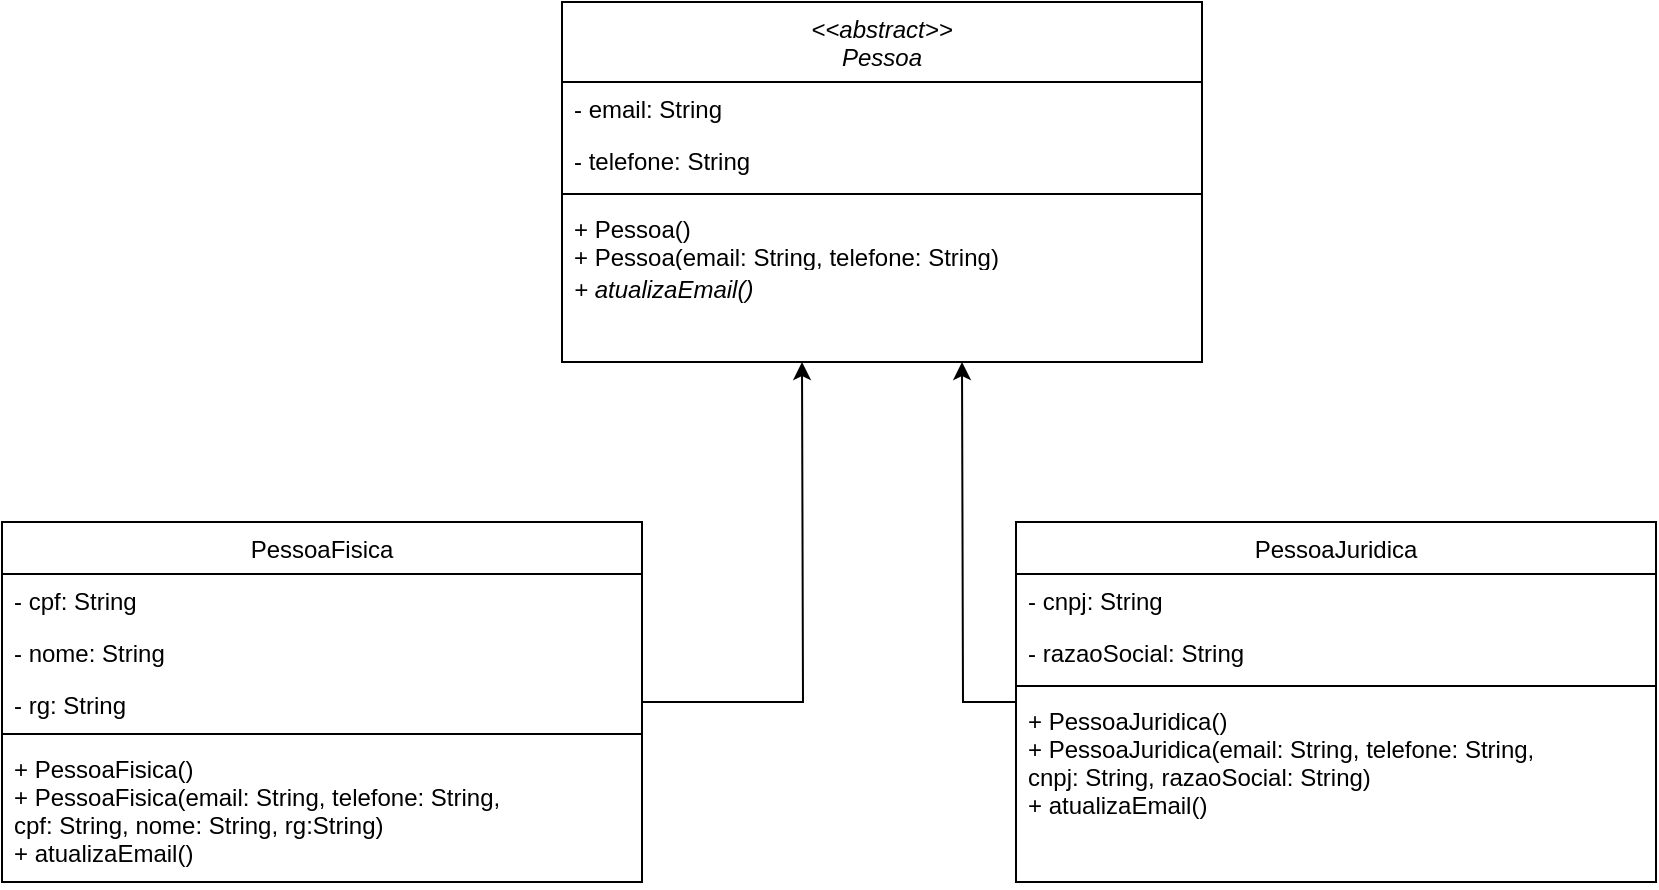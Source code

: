 <mxfile version="20.2.7" type="device"><diagram id="C5RBs43oDa-KdzZeNtuy" name="Page-1"><mxGraphModel dx="1102" dy="582" grid="1" gridSize="10" guides="1" tooltips="1" connect="1" arrows="1" fold="1" page="1" pageScale="1" pageWidth="827" pageHeight="1169" math="0" shadow="0"><root><mxCell id="WIyWlLk6GJQsqaUBKTNV-0"/><mxCell id="WIyWlLk6GJQsqaUBKTNV-1" parent="WIyWlLk6GJQsqaUBKTNV-0"/><mxCell id="ZYLzgrWmPHL8kuxtV3u8-0" value="&lt;&lt;abstract&gt;&gt;&#10;Pessoa&#10;" style="swimlane;fontStyle=2;align=center;verticalAlign=top;childLayout=stackLayout;horizontal=1;startSize=40;horizontalStack=0;resizeParent=1;resizeLast=0;collapsible=1;marginBottom=0;rounded=0;shadow=0;strokeWidth=1;" vertex="1" parent="WIyWlLk6GJQsqaUBKTNV-1"><mxGeometry x="280" y="20" width="320" height="180" as="geometry"><mxRectangle x="230" y="140" width="160" height="26" as="alternateBounds"/></mxGeometry></mxCell><mxCell id="ZYLzgrWmPHL8kuxtV3u8-1" value="- email: String" style="text;align=left;verticalAlign=top;spacingLeft=4;spacingRight=4;overflow=hidden;rotatable=0;points=[[0,0.5],[1,0.5]];portConstraint=eastwest;" vertex="1" parent="ZYLzgrWmPHL8kuxtV3u8-0"><mxGeometry y="40" width="320" height="26" as="geometry"/></mxCell><mxCell id="ZYLzgrWmPHL8kuxtV3u8-2" value="- telefone: String" style="text;align=left;verticalAlign=top;spacingLeft=4;spacingRight=4;overflow=hidden;rotatable=0;points=[[0,0.5],[1,0.5]];portConstraint=eastwest;rounded=0;shadow=0;html=0;" vertex="1" parent="ZYLzgrWmPHL8kuxtV3u8-0"><mxGeometry y="66" width="320" height="26" as="geometry"/></mxCell><mxCell id="ZYLzgrWmPHL8kuxtV3u8-3" value="" style="line;html=1;strokeWidth=1;align=left;verticalAlign=middle;spacingTop=-1;spacingLeft=3;spacingRight=3;rotatable=0;labelPosition=right;points=[];portConstraint=eastwest;" vertex="1" parent="ZYLzgrWmPHL8kuxtV3u8-0"><mxGeometry y="92" width="320" height="8" as="geometry"/></mxCell><mxCell id="ZYLzgrWmPHL8kuxtV3u8-4" value="+ Pessoa()&#10;+ Pessoa(email: String, telefone: String)&#10;" style="text;align=left;verticalAlign=top;spacingLeft=4;spacingRight=4;overflow=hidden;rotatable=0;points=[[0,0.5],[1,0.5]];portConstraint=eastwest;fontStyle=0" vertex="1" parent="ZYLzgrWmPHL8kuxtV3u8-0"><mxGeometry y="100" width="320" height="30" as="geometry"/></mxCell><mxCell id="ZYLzgrWmPHL8kuxtV3u8-18" value="+ atualizaEmail()" style="text;align=left;verticalAlign=top;spacingLeft=4;spacingRight=4;overflow=hidden;rotatable=0;points=[[0,0.5],[1,0.5]];portConstraint=eastwest;fontStyle=2" vertex="1" parent="ZYLzgrWmPHL8kuxtV3u8-0"><mxGeometry y="130" width="320" height="20" as="geometry"/></mxCell><mxCell id="ZYLzgrWmPHL8kuxtV3u8-5" value="" style="edgeStyle=orthogonalEdgeStyle;rounded=0;orthogonalLoop=1;jettySize=auto;html=1;" edge="1" parent="WIyWlLk6GJQsqaUBKTNV-1" source="ZYLzgrWmPHL8kuxtV3u8-6"><mxGeometry relative="1" as="geometry"><mxPoint x="400" y="200" as="targetPoint"/></mxGeometry></mxCell><mxCell id="ZYLzgrWmPHL8kuxtV3u8-6" value="PessoaFisica" style="swimlane;fontStyle=0;align=center;verticalAlign=top;childLayout=stackLayout;horizontal=1;startSize=26;horizontalStack=0;resizeParent=1;resizeLast=0;collapsible=1;marginBottom=0;rounded=0;shadow=0;strokeWidth=1;" vertex="1" parent="WIyWlLk6GJQsqaUBKTNV-1"><mxGeometry y="280" width="320" height="180" as="geometry"><mxRectangle x="230" y="140" width="160" height="26" as="alternateBounds"/></mxGeometry></mxCell><mxCell id="ZYLzgrWmPHL8kuxtV3u8-7" value="- cpf: String" style="text;align=left;verticalAlign=top;spacingLeft=4;spacingRight=4;overflow=hidden;rotatable=0;points=[[0,0.5],[1,0.5]];portConstraint=eastwest;" vertex="1" parent="ZYLzgrWmPHL8kuxtV3u8-6"><mxGeometry y="26" width="320" height="26" as="geometry"/></mxCell><mxCell id="ZYLzgrWmPHL8kuxtV3u8-8" value="- nome: String" style="text;align=left;verticalAlign=top;spacingLeft=4;spacingRight=4;overflow=hidden;rotatable=0;points=[[0,0.5],[1,0.5]];portConstraint=eastwest;rounded=0;shadow=0;html=0;" vertex="1" parent="ZYLzgrWmPHL8kuxtV3u8-6"><mxGeometry y="52" width="320" height="26" as="geometry"/></mxCell><mxCell id="ZYLzgrWmPHL8kuxtV3u8-9" value="- rg: String&#10;" style="text;align=left;verticalAlign=top;spacingLeft=4;spacingRight=4;overflow=hidden;rotatable=0;points=[[0,0.5],[1,0.5]];portConstraint=eastwest;rounded=0;shadow=0;html=0;" vertex="1" parent="ZYLzgrWmPHL8kuxtV3u8-6"><mxGeometry y="78" width="320" height="24" as="geometry"/></mxCell><mxCell id="ZYLzgrWmPHL8kuxtV3u8-10" value="" style="line;html=1;strokeWidth=1;align=left;verticalAlign=middle;spacingTop=-1;spacingLeft=3;spacingRight=3;rotatable=0;labelPosition=right;points=[];portConstraint=eastwest;" vertex="1" parent="ZYLzgrWmPHL8kuxtV3u8-6"><mxGeometry y="102" width="320" height="8" as="geometry"/></mxCell><mxCell id="ZYLzgrWmPHL8kuxtV3u8-11" value="+ PessoaFisica()&#10;+ PessoaFisica(email: String, telefone: String, &#10;cpf: String, nome: String, rg:String)&#10;+ atualizaEmail()" style="text;align=left;verticalAlign=top;spacingLeft=4;spacingRight=4;overflow=hidden;rotatable=0;points=[[0,0.5],[1,0.5]];portConstraint=eastwest;" vertex="1" parent="ZYLzgrWmPHL8kuxtV3u8-6"><mxGeometry y="110" width="320" height="70" as="geometry"/></mxCell><mxCell id="ZYLzgrWmPHL8kuxtV3u8-12" value="" style="edgeStyle=orthogonalEdgeStyle;rounded=0;orthogonalLoop=1;jettySize=auto;html=1;" edge="1" parent="WIyWlLk6GJQsqaUBKTNV-1" source="ZYLzgrWmPHL8kuxtV3u8-13"><mxGeometry relative="1" as="geometry"><mxPoint x="480" y="200" as="targetPoint"/></mxGeometry></mxCell><mxCell id="ZYLzgrWmPHL8kuxtV3u8-13" value="PessoaJuridica" style="swimlane;fontStyle=0;align=center;verticalAlign=top;childLayout=stackLayout;horizontal=1;startSize=26;horizontalStack=0;resizeParent=1;resizeLast=0;collapsible=1;marginBottom=0;rounded=0;shadow=0;strokeWidth=1;" vertex="1" parent="WIyWlLk6GJQsqaUBKTNV-1"><mxGeometry x="507" y="280" width="320" height="180" as="geometry"><mxRectangle x="230" y="140" width="160" height="26" as="alternateBounds"/></mxGeometry></mxCell><mxCell id="ZYLzgrWmPHL8kuxtV3u8-14" value="- cnpj: String" style="text;align=left;verticalAlign=top;spacingLeft=4;spacingRight=4;overflow=hidden;rotatable=0;points=[[0,0.5],[1,0.5]];portConstraint=eastwest;" vertex="1" parent="ZYLzgrWmPHL8kuxtV3u8-13"><mxGeometry y="26" width="320" height="26" as="geometry"/></mxCell><mxCell id="ZYLzgrWmPHL8kuxtV3u8-15" value="- razaoSocial: String" style="text;align=left;verticalAlign=top;spacingLeft=4;spacingRight=4;overflow=hidden;rotatable=0;points=[[0,0.5],[1,0.5]];portConstraint=eastwest;rounded=0;shadow=0;html=0;" vertex="1" parent="ZYLzgrWmPHL8kuxtV3u8-13"><mxGeometry y="52" width="320" height="26" as="geometry"/></mxCell><mxCell id="ZYLzgrWmPHL8kuxtV3u8-16" value="" style="line;html=1;strokeWidth=1;align=left;verticalAlign=middle;spacingTop=-1;spacingLeft=3;spacingRight=3;rotatable=0;labelPosition=right;points=[];portConstraint=eastwest;" vertex="1" parent="ZYLzgrWmPHL8kuxtV3u8-13"><mxGeometry y="78" width="320" height="8" as="geometry"/></mxCell><mxCell id="ZYLzgrWmPHL8kuxtV3u8-17" value="+ PessoaJuridica()&#10;+ PessoaJuridica(email: String, telefone: String, &#10;cnpj: String, razaoSocial: String)&#10;+ atualizaEmail()&#10;" style="text;align=left;verticalAlign=top;spacingLeft=4;spacingRight=4;overflow=hidden;rotatable=0;points=[[0,0.5],[1,0.5]];portConstraint=eastwest;" vertex="1" parent="ZYLzgrWmPHL8kuxtV3u8-13"><mxGeometry y="86" width="320" height="70" as="geometry"/></mxCell></root></mxGraphModel></diagram></mxfile>